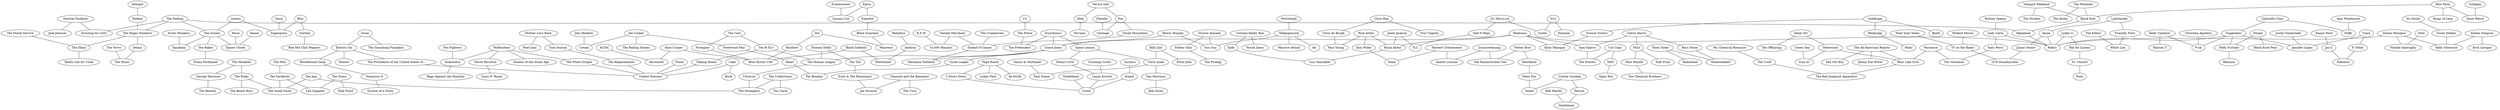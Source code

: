 strict graph layer0 {
	graph [name=layer0];
	node [label="\N"];
	1006	[label=Interpol,
		level=1,
		weight=1087041.0];
	700	[label=Elefant,
		weight=130503.0];
	1006 -- 700	[level=1,
		weight=90.0];
	1322	[label=Madonna,
		level=1,
		weight=1223315.0];
	900	[label="Grace Jones",
		weight=133765.0];
	1322 -- 900	[level=1,
		weight=90.0];
	1604	[label="Paula Abdul",
		weight=152848.0];
	1322 -- 1604	[level=1,
		weight=90.0];
	1212	[label="Kylie Minogue",
		weight=780058.0];
	1322 -- 1212	[level=1,
		weight=90.0];
	1747	[label=Robyn,
		weight=309001.0];
	1322 -- 1747	[level=1,
		weight=90.0];
	1785	[label="Sam Sparro",
		weight=156086.0];
	1322 -- 1785	[level=1,
		weight=90.0];
	12	[label="2raumwohnung",
		weight=163349.0];
	2561	[label="Die Fantastischen Vier",
		weight=171131.0];
	12 -- 2561	[level=1,
		weight=70.0];
	130	[label="Annett Louisan",
		weight=100586.0];
	12 -- 130	[level=1,
		weight=90.0];
	2492	[label=Zwan,
		weight=123351.0];
	698	[label="Electric Six",
		weight=228070.0];
	2492 -- 698	[level=1,
		weight=90.0];
	2246	[label="The Smashing Pumpkins",
		level=1,
		weight=1310591.0];
	2492 -- 2246	[level=1,
		weight=90.0];
	1862	[label="Siouxsie and the Banshees",
		weight=340087.0];
	2105	[label="The Cure",
		level=1,
		weight=1344110.0];
	1862 -- 2105	[level=1,
		weight=90.0];
	1127	[label="Joy Division",
		weight=764356.0];
	1862 -- 1127	[level=1,
		weight=90.0];
	735	[label=Epica,
		weight=214512.0];
	1217	[label="Lacuna Coil",
		weight=405918.0];
	735 -- 1217	[level=1,
		weight=90.0];
	1149	[label=Kamelot,
		weight=216233.0];
	735 -- 1149	[level=1,
		weight=90.0];
	749	[label=Eurythmics,
		weight=537321.0];
	132	[label="Annie Lennox",
		weight=363635.0];
	749 -- 132	[level=1,
		weight=90.0];
	749 -- 900	[level=1,
		weight=90.0];
	2218	[label="The Pretenders",
		weight=369737.0];
	749 -- 2218	[level=1,
		weight=90.0];
	307	[label=Blur,
		level=1,
		weight=1219073.0];
	1986	[label=Supergrass,
		weight=485340.0];
	307 -- 1986	[level=1,
		weight=90.0];
	898	[label=Gorillaz,
		level=1,
		weight=1361575.0];
	307 -- 898	[level=1,
		weight=90.0];
	1864	[label="Sir Mix-A-Lot",
		weight=124522.0];
	1781	[label="Salt-N-Pepa",
		weight=148809.0];
	1864 -- 1781	[level=1,
		weight=90.0];
	494	[label=Coolio,
		weight=222397.0];
	1864 -- 494	[level=1,
		weight=90.0];
	2042	[label="The All-American Rejects",
		weight=756405.0];
	1074	[label="Jimmy Eat World",
		level=1,
		weight=936209.0];
	2042 -- 1074	[level=1,
		weight=90.0];
	339	[label="Boys Like Girls",
		weight=282131.0];
	2042 -- 339	[level=1,
		weight=90.0];
	769	[label="Fall Out Boy",
		level=1,
		weight=1033148.0];
	2042 -- 769	[level=1,
		weight=90.0];
	2309	[label="Thom Yorke",
		weight=371639.0];
	1686	[label=Radiohead,
		level=1,
		weight=2082607.0];
	2309 -- 1686	[level=1,
		weight=90.0];
	1442	[label=Modeselektor,
		weight=137860.0];
	2309 -- 1442	[level=1,
		weight=50.0];
	1173	[label="Kelly Clarkson",
		weight=841862.0];
	1349	[label="Maroon 5",
		level=1,
		weight=1083002.0];
	1173 -- 1349	[level=1,
		weight=90.0];
	1581	[label="P!nk",
		weight=293683.0];
	1173 -- 1581	[level=1,
		weight=90.0];
	2217	[label="The Presidents of the United States of...",
		weight=346805.0];
	698 -- 2217	[level=1,
		weight=90.0];
	297	[label="Bloodhound Gang",
		weight=707193.0];
	698 -- 297	[level=1,
		weight=90.0];
	2435	[label=Weezer,
		level=1,
		weight=1317716.0];
	698 -- 2435	[level=1,
		weight=90.0];
	455	[label="Chris Rea",
		weight=230694.0];
	453	[label="Chris de Burgh",
		weight=194755.0];
	455 -- 453	[level=1,
		weight=90.0];
	739	[label="Eric Clapton",
		level=1,
		weight=989627.0];
	455 -- 739	[level=1,
		weight=90.0];
	1724	[label="Rick Astley",
		weight=161729.0];
	1191	[label="Kim Wilde",
		weight=234301.0];
	1724 -- 1191	[level=1,
		weight=90.0];
	1724 -- 1604	[level=1,
		weight=90.0];
	1613	[label="Paul Young",
		weight=119969.0];
	1724 -- 1613	[level=1,
		weight=90.0];
	358	[label="Britney Spears",
		level=1,
		weight=1022718.0];
	1218	[label="Lady GaGa",
		weight=461534.0];
	358 -- 1218	[level=1,
		weight=90.0];
	152	[label="Arctic Monkeys",
		level=1,
		weight=1120718.0];
	1153	[label=Kasabian,
		weight=813145.0];
	152 -- 1153	[level=1,
		weight=90.0];
	496	[label="Corinne Bailey Rae",
		weight=468718.0];
	1776	[label=Sade,
		weight=468517.0];
	496 -- 1776	[level=1,
		weight=90.0];
	1541	[label="Norah Jones",
		level=1,
		weight=904642.0];
	496 -- 1541	[level=1,
		weight=90.0];
	107	[label="Amy Winehouse",
		level=1,
		weight=1006978.0];
	666	[label=Duffy,
		weight=515263.0];
	107 -- 666	[level=1,
		weight=90.0];
	1657	[label=Portishead,
		level=1,
		weight=1005250.0];
	2014	[label=Télépopmusik,
		weight=477590.0];
	1657 -- 2014	[level=1,
		weight=90.0];
	1071	[label="Jimi Hendrix",
		level=1,
		weight=1088057.0];
	506	[label=Cream,
		weight=651068.0];
	1071 -- 506	[level=1,
		weight=90.0];
	613	[label=Dio,
		weight=324642.0];
	1690	[label=Rainbow,
		weight=309223.0];
	613 -- 1690	[level=1,
		weight=90.0];
	1335	[label=Manowar,
		weight=287888.0];
	613 -- 1335	[level=1,
		weight=90.0];
	1855	[label="Simon & Garfunkel",
		level=1,
		weight=945402.0];
	1610	[label="Paul Simon",
		weight=432872.0];
	1855 -- 1610	[level=1,
		weight=90.0];
	1396	[label=Metallica,
		level=1,
		weight=1334527.0];
	136	[label=Anthrax,
		weight=310236.0];
	1396 -- 136	[level=1,
		weight=90.0];
	2393	[label="Vampire Weekend",
		weight=407130.0];
	2260	[label="The Strokes",
		level=1,
		weight=1231044.0];
	2393 -- 2260	[level=1,
		weight=90.0];
	277	[label="Black Kids",
		weight=255363.0];
	2393 -- 277	[level=1,
		weight=90.0];
	1839	[label="Sheryl Crow",
		weight=605660.0];
	132 -- 1839	[level=1,
		weight=90.0];
	454	[label="Chris Isaak",
		weight=294773.0];
	132 -- 454	[level=1,
		weight=90.0];
	2193	[label="The Monkees",
		weight=273656.0];
	2171	[label="The Kinks",
		weight=815953.0];
	2193 -- 2171	[level=1,
		weight=90.0];
	861	[label="George Harrison",
		weight=399119.0];
	2193 -- 861	[level=1,
		weight=90.0];
	1704	[label="Róisín Murphy",
		weight=218622.0];
	1704 -- 900	[level=1,
		weight=90.0];
	919	[label="Gus Gus",
		weight=250162.0];
	1704 -- 919	[level=1,
		weight=90.0];
	1219	[label=Ladyhawke,
		weight=189872.0];
	131	[label=Annie,
		weight=259435.0];
	1219 -- 131	[level=1,
		weight=90.0];
	826	[label="Friendly Fires",
		weight=156331.0];
	1219 -- 826	[level=1,
		weight=90.0];
	1000	[label=Incubus,
		level=1,
		weight=1214650.0];
	1934	[label=Staind,
		weight=597418.0];
	1000 -- 1934	[level=1,
		weight=90.0];
	523	[label="Cyndi Lauper",
		weight=518039.0];
	900 -- 523	[level=1,
		weight=90.0];
	2160	[label="The Human League",
		weight=296795.0];
	900 -- 2160	[level=1,
		weight=90.0];
	1342	[label="Marianne Faithfull",
		weight=133106.0];
	900 -- 1342	[level=1,
		weight=90.0];
	1248	[label="Lenny Kravitz",
		weight=800370.0];
	1839 -- 1248	[level=1,
		weight=90.0];
	2563	[label="Fettes Brot",
		weight=168376.0];
	2558	[label=Deichkind,
		weight=145280.0];
	2563 -- 2558	[level=1,
		weight=90.0];
	2563 -- 2561	[level=1,
		weight=90.0];
	1538	[label="No Doubt",
		level=1,
		weight=910959.0];
	921	[label="Gwen Stefani",
		weight=827112.0];
	1538 -- 921	[level=1,
		weight=90.0];
	2330	[label=TLC,
		weight=333436.0];
	1781 -- 2330	[level=1,
		weight=90.0];
	2186	[label="The Magic Numbers",
		weight=311402.0];
	700 -- 2186	[level=1,
		weight=90.0];
	1084	[label="Joe Cocker",
		weight=419628.0];
	798	[label="Fleetwood Mac",
		weight=675635.0];
	1084 -- 798	[level=1,
		weight=90.0];
	2237	[label="The Rolling Stones",
		level=1,
		weight=1461018.0];
	1084 -- 2237	[level=1,
		weight=90.0];
	1084 -- 506	[level=1,
		weight=90.0];
	951	[label="Herbert Grönemeyer",
		weight=135891.0];
	1509	[label=Nena,
		weight=228159.0];
	951 -- 1509	[level=1,
		weight=90.0];
	951 -- 130	[level=1,
		weight=90.0];
	1459	[label="Mother Love Bone",
		weight=119833.0];
	1618	[label="Pearl Jam",
		level=1,
		weight=1059832.0];
	1459 -- 1618	[level=1,
		weight=90.0];
	1909	[label="Soul Asylum",
		weight=197627.0];
	1459 -- 1909	[level=1,
		weight=90.0];
	2292	[label="The Who",
		level=1,
		weight=1115061.0];
	2296	[label="The Yardbirds",
		weight=344095.0];
	2292 -- 2296	[level=1,
		weight=90.0];
	2550	[label="Bob Marley",
		level=1,
		weight=900368.0];
	2564	[label=Gentleman,
		weight=249007.0];
	2550 -- 2564	[level=1,
		weight=90.0];
	2374	[label=U2,
		level=1,
		weight=1652408.0];
	2212	[label="The Police",
		level=1,
		weight=957227.0];
	2374 -- 2212	[level=1,
		weight=50.0];
	2215	[label="The Postal Service",
		level=1,
		weight=968206.0];
	2242	[label="The Shins",
		level=1,
		weight=1074793.0];
	2215 -- 2242	[level=1,
		weight=90.0];
	2169	[label="The Killers",
		level=1,
		weight=1820368.0];
	2442	[label="White Lies",
		weight=140157.0];
	2169 -- 2442	[level=1,
		weight=90.0];
	267	[label="Billy Joel",
		weight=666852.0];
	267 -- 454	[level=1,
		weight=90.0];
	710	[label="Elton John",
		level=1,
		weight=946440.0];
	267 -- 710	[level=1,
		weight=90.0];
	2293	[label="The Wombats",
		weight=261401.0];
	2293 -- 277	[level=1,
		weight=90.0];
	2175	[label="The Kooks",
		level=1,
		weight=943840.0];
	2293 -- 2175	[level=1,
		weight=90.0];
	2281	[label="The Verve",
		level=1,
		weight=923596.0];
	2196	[label="The Music",
		weight=190820.0];
	2281 -- 2196	[level=1,
		weight=90.0];
	2416	[label="Violent Femmes",
		weight=391223.0];
	2217 -- 2416	[level=1,
		weight=90.0];
	2555	[label="Culcha Candela",
		weight=109017.0];
	2575	[label=Patrice,
		weight=172706.0];
	2555 -- 2575	[level=1,
		weight=90.0];
	2579	[label=Seeed,
		weight=205510.0];
	2555 -- 2579	[level=1,
		weight=90.0];
	1484	[label="My Chemical Romance",
		level=1,
		weight=928094.0];
	2277	[label="The Used",
		weight=533923.0];
	1484 -- 2277	[level=1,
		weight=90.0];
	943	[label=Heart,
		weight=330911.0];
	798 -- 943	[level=1,
		weight=90.0];
	293	[label="Bloc Party",
		level=1,
		weight=1280409.0];
	293 -- 277	[level=1,
		weight=90.0];
	1891	[label="Snow Patrol",
		level=1,
		weight=1324962.0];
	293 -- 1891	[level=1,
		weight=90.0];
	1194	[label="Kings of Leon",
		level=1,
		weight=948535.0];
	293 -- 1194	[level=1,
		weight=90.0];
	1191 -- 1509	[level=1,
		weight=90.0];
	2132	[label="The Feeling",
		weight=291405.0];
	2132 -- 2186	[level=1,
		weight=90.0];
	2300	[label="The Zutons",
		weight=418529.0];
	2132 -- 2300	[level=1,
		weight=90.0];
	1811	[label="Scouting for Girls",
		weight=152036.0];
	2132 -- 1811	[level=1,
		weight=90.0];
	87	[label=Alphabeat,
		weight=204174.0];
	2132 -- 87	[level=1,
		weight=90.0];
	1311	[label="Lykke Li",
		weight=217002.0];
	215	[label="Bat for Lashes",
		weight=311687.0];
	1311 -- 215	[level=1,
		weight=90.0];
	1311 -- 1747	[level=1,
		weight=90.0];
	808	[label="Foo Fighters",
		level=1,
		weight=1524991.0];
	182	[label=Audioslave,
		level=1,
		weight=948102.0];
	808 -- 182	[level=1,
		weight=90.0];
	2576	[label="Peter Fox",
		weight=100618.0];
	2558 -- 2576	[level=1,
		weight=90.0];
	2460	[label=Wolfmother,
		weight=498765.0];
	2405	[label="Velvet Revolver",
		weight=423957.0];
	2460 -- 2405	[level=1,
		weight=70.0];
	2460 -- 182	[level=1,
		weight=90.0];
	1681	[label="Queens of the Stone Age",
		level=1,
		weight=999056.0];
	2460 -- 1681	[level=1,
		weight=90.0];
	2291	[label="The White Stripes",
		level=1,
		weight=1242635.0];
	2460 -- 2291	[level=1,
		weight=90.0];
	1151	[label="Kanye West",
		level=1,
		weight=1023445.0];
	1047	[label="Jay-Z",
		weight=638981.0];
	1151 -- 1047	[level=1,
		weight=90.0];
	301	[label="Blue Öyster Cult",
		weight=371161.0];
	1690 -- 301	[level=1,
		weight=90.0];
	1591	[label="Papa Roach",
		weight=780535.0];
	1201	[label="Ko\:042fn",
		level=1,
		weight=918247.0];
	1591 -- 1201	[level=1,
		weight=90.0];
	17	[label="3 Doors Down",
		level=1,
		weight=949527.0];
	1591 -- 17	[level=1,
		weight=90.0];
	1266	[label="Linkin Park",
		level=1,
		weight=1361417.0];
	1591 -- 1266	[level=1,
		weight=90.0];
	2410	[label="Veruca Salt",
		weight=124495.0];
	1653	[label=Poe,
		weight=170106.0];
	2410 -- 1653	[level=1,
		weight=90.0];
	963	[label=Hole,
		weight=360592.0];
	2410 -- 963	[level=1,
		weight=90.0];
	1443	[label="Modest Mouse",
		level=1,
		weight=1082498.0];
	2369	[label="TV on the Radio",
		weight=590113.0];
	1443 -- 2369	[level=1,
		weight=90.0];
	2086	[label="The Cars",
		weight=338676.0];
	810	[label=Foreigner,
		weight=450712.0];
	2086 -- 810	[level=1,
		weight=90.0];
	2054	[label="The B-52's",
		weight=307010.0];
	2086 -- 2054	[level=1,
		weight=90.0];
	520	[label="Cut Copy",
		weight=416442.0];
	1313	[label=M83,
		weight=493679.0];
	520 -- 1313	[level=1,
		weight=90.0];
	2216	[label="The Presets",
		weight=259093.0];
	520 -- 2216	[level=1,
		weight=90.0];
	2402	[label="Van Morrison",
		weight=650090.0];
	454 -- 2402	[level=1,
		weight=90.0];
	454 -- 1610	[level=1,
		weight=90.0];
	2163	[label="The Jam",
		weight=316470.0];
	2245	[label="The Small Faces",
		weight=166836.0];
	2163 -- 2245	[level=1,
		weight=90.0];
	2258	[label="The Stranglers",
		weight=307861.0];
	2163 -- 2258	[level=1,
		weight=90.0];
	2306	[label="Thomas Dolby",
		weight=109388.0];
	2268	[label="The The",
		weight=107605.0];
	2306 -- 2268	[level=1,
		weight=90.0];
	2306 -- 2160	[level=1,
		weight=90.0];
	583	[label=Delays,
		weight=163965.0];
	2186 -- 583	[level=1,
		weight=90.0];
	2186 -- 2242	[level=1,
		weight=90.0];
	782	[label=Fergie,
		weight=624584.0];
	275	[label="Black Eyed Peas",
		level=1,
		weight=957174.0];
	782 -- 275	[level=1,
		weight=90.0];
	1508	[label="Nelly Furtado",
		level=1,
		weight=1092709.0];
	782 -- 1508	[level=1,
		weight=90.0];
	583 -- 2196	[level=1,
		weight=90.0];
	164	[label="Ashlee Simpson",
		weight=469115.0];
	191	[label="Avril Lavigne",
		level=1,
		weight=1025037.0];
	164 -- 191	[level=1,
		weight=90.0];
	1174	[label="Kelly Osbourne",
		weight=114804.0];
	164 -- 1174	[level=1,
		weight=90.0];
	1593	[label=Paramore,
		weight=596805.0];
	2280	[label="The Veronicas",
		weight=247943.0];
	1593 -- 2280	[level=1,
		weight=90.0];
	1593 -- 339	[level=1,
		weight=90.0];
	461	[label=Ciara,
		weight=405789.0];
	1615	[label="P. Diddy",
		weight=162745.0];
	461 -- 1615	[level=1,
		weight=90.0];
	1058	[label="Jennifer Lopez",
		weight=570845.0];
	461 -- 1058	[level=1,
		weight=90.0];
	387	[label=Cake,
		weight=742723.0];
	227	[label=Beck,
		level=1,
		weight=1362673.0];
	387 -- 227	[level=1,
		weight=90.0];
	387 -- 2416	[level=1,
		weight=90.0];
	281	[label="Black Sabbath",
		weight=875812.0];
	281 -- 301	[level=1,
		weight=90.0];
	1458	[label=Motörhead,
		weight=536711.0];
	281 -- 1458	[level=1,
		weight=90.0];
	1849	[label="Sigur Rós",
		level=1,
		weight=941380.0];
	1313 -- 1849	[level=1,
		weight=90.0];
	1164	[label="Katy Perry",
		weight=573653.0];
	1218 -- 1164	[level=1,
		weight=90.0];
	1218 -- 1747	[level=1,
		weight=90.0];
	679	[label="Echo & The Bunnymen",
		weight=401082.0];
	2268 -- 679	[level=1,
		weight=90.0];
	1039	[label="Janet Jackson",
		weight=474302.0];
	1039 -- 1604	[level=1,
		weight=90.0];
	1039 -- 2330	[level=1,
		weight=90.0];
	312	[label="Bob Dylan",
		level=1,
		weight=1228317.0];
	2402 -- 312	[level=1,
		weight=90.0];
	1598	[label="Pat Benatar",
		weight=254208.0];
	523 -- 1598	[level=1,
		weight=90.0];
	1551	[label=Oasis,
		level=1,
		weight=1593442.0];
	1551 -- 1986	[level=1,
		weight=90.0];
	1793	[label="Sarah McLachlan",
		weight=691754.0];
	1653 -- 1793	[level=1,
		weight=90.0];
	851	[label=Garbage,
		weight=824282.0];
	1653 -- 851	[level=1,
		weight=90.0];
	1273	[label="Lisa Stansfield",
		weight=144714.0];
	1776 -- 1273	[level=1,
		weight=90.0];
	751	[label=Evanescence,
		level=1,
		weight=1024587.0];
	751 -- 1217	[level=1,
		weight=90.0];
	810 -- 301	[level=1,
		weight=90.0];
	909	[label="Groove Armada",
		weight=691987.0];
	771	[label="Fatboy Slim",
		weight=864764.0];
	909 -- 771	[level=1,
		weight=90.0];
	909 -- 919	[level=1,
		weight=90.0];
	290	[label="blink-182",
		level=1,
		weight=1110300.0];
	2478	[label=Yellowcard,
		weight=638817.0];
	290 -- 2478	[level=1,
		weight=90.0];
	2201	[label="The Offspring",
		level=1,
		weight=1081707.0];
	290 -- 2201	[level=1,
		weight=90.0];
	943 -- 1598	[level=1,
		weight=90.0];
	2212 -- 2218	[level=1,
		weight=90.0];
	906	[label="Green Day",
		level=1,
		weight=1471585.0];
	1981	[label="Sum 41",
		weight=781181.0];
	906 -- 1981	[level=1,
		weight=90.0];
	2014 -- 919	[level=1,
		weight=90.0];
	1359	[label="Massive Attack",
		level=1,
		weight=1156891.0];
	2014 -- 1359	[level=1,
		weight=90.0];
	53	[label=Air,
		level=1,
		weight=1134369.0];
	2014 -- 53	[level=1,
		weight=90.0];
	1137	[label="Junior Senior",
		weight=205844.0];
	131 -- 1137	[level=1,
		weight=90.0];
	131 -- 1747	[level=1,
		weight=90.0];
	1716	[label="R.E.M.",
		level=1,
		weight=1314084.0];
	1	[label="10,000 Maniacs",
		weight=185348.0];
	1716 -- 1	[level=1,
		weight=90.0];
	2120	[label="The Doors",
		level=1,
		weight=1209838.0];
	1241	[label="Led Zeppelin",
		level=1,
		weight=1267330.0];
	2120 -- 1241	[level=1,
		weight=90.0];
	1643	[label="Pink Floyd",
		level=1,
		weight=1362391.0];
	2120 -- 1643	[level=1,
		weight=90.0];
	1164 -- 2280	[level=1,
		weight=90.0];
	2219	[label="The Prodigy",
		level=1,
		weight=929174.0];
	771 -- 2219	[level=1,
		weight=90.0];
	1143	[label="Justin Timberlake",
		level=1,
		weight=972050.0];
	1143 -- 1058	[level=1,
		weight=90.0];
	499	[label="Counting Crows",
		level=1,
		weight=898958.0];
	499 -- 1248	[level=1,
		weight=90.0];
	889	[label=Goldfrapp,
		level=1,
		weight=906439.0];
	273	[label=Björk,
		level=1,
		weight=1069174.0];
	889 -- 273	[level=1,
		weight=90.0];
	1807	[label="Scissor Sisters",
		weight=603869.0];
	889 -- 1807	[level=1,
		weight=90.0];
	1705	[label=Röyksopp,
		weight=846313.0];
	889 -- 1705	[level=1,
		weight=90.0];
	2478 -- 339	[level=1,
		weight=90.0];
	2478 -- 1981	[level=1,
		weight=90.0];
	1971	[label="St. Vincent",
		weight=146772.0];
	215 -- 1971	[level=1,
		weight=90.0];
	844	[label="Gabriella Cilmi",
		weight=229391.0];
	1977	[label=Sugababes,
		weight=580581.0];
	844 -- 1977	[level=1,
		weight=90.0];
	844 -- 666	[level=1,
		weight=90.0];
	2027	[label="Tenacious D",
		weight=688606.0];
	297 -- 2027	[level=1,
		weight=90.0];
	890	[label=Gomez,
		weight=267407.0];
	890 -- 1986	[level=1,
		weight=90.0];
	890 -- 2300	[level=1,
		weight=90.0];
	1977 -- 1508	[level=1,
		weight=90.0];
	1977 -- 1581	[level=1,
		weight=90.0];
	1977 -- 1058	[level=1,
		weight=90.0];
	1977 -- 1747	[level=1,
		weight=90.0];
	1474	[label=Muse,
		level=1,
		weight=1629255.0];
	1146	[label="Kaiser Chiefs",
		level=1,
		weight=1069671.0];
	1474 -- 1146	[level=1,
		weight=90.0];
	136 -- 1458	[level=1,
		weight=90.0];
	2575 -- 2564	[level=1,
		weight=90.0];
	2057	[label="The Beach Boys",
		level=1,
		weight=902412.0];
	2171 -- 2057	[level=1,
		weight=90.0];
	2171 -- 2245	[level=1,
		weight=90.0];
	764	[label=Fabolous,
		weight=216202.0];
	1047 -- 764	[level=1,
		weight=90.0];
	1497	[label="Natalie Merchant",
		weight=241734.0];
	1497 -- 1	[level=1,
		weight=90.0];
	1860	[label="Sinéad O'Connor",
		weight=431116.0];
	1497 -- 1860	[level=1,
		weight=90.0];
	538	[label="Dannii Minogue",
		weight=153685.0];
	538 -- 1174	[level=1,
		weight=90.0];
	1496	[label="Natalie Imbruglia",
		weight=556836.0];
	538 -- 1496	[level=1,
		weight=90.0];
	538 -- 1747	[level=1,
		weight=90.0];
	30	[label="AC/DC",
		level=1,
		weight=1092654.0];
	41	[label=Aerosmith,
		level=1,
		weight=1167673.0];
	30 -- 41	[level=1,
		weight=90.0];
	277 -- 87	[level=1,
		weight=90.0];
	1169	[label=Keane,
		level=1,
		weight=1088831.0];
	1169 -- 1146	[level=1,
		weight=90.0];
	2058	[label="The Beatles",
		level=1,
		weight=1711020.0];
	861 -- 2058	[level=1,
		weight=90.0];
	390	[label="Calvin Harris",
		weight=264959.0];
	1486	[label=Mylo,
		weight=420371.0];
	390 -- 1486	[level=1,
		weight=90.0];
	341	[label="Boys Noize",
		weight=207586.0];
	390 -- 341	[level=1,
		weight=90.0];
	390 -- 1785	[level=1,
		weight=90.0];
	525	[label=D12,
		weight=242564.0];
	525 -- 494	[level=1,
		weight=90.0];
	721	[label=Eminem,
		level=1,
		weight=956558.0];
	525 -- 721	[level=1,
		weight=90.0];
	1604 -- 1273	[level=1,
		weight=90.0];
	2225	[label="The Rakes",
		weight=415609.0];
	2300 -- 2225	[level=1,
		weight=90.0];
	2300 -- 1153	[level=1,
		weight=90.0];
	2300 -- 1146	[level=1,
		weight=90.0];
	1237	[label="LCD Soundsystem",
		weight=622881.0];
	1137 -- 1237	[level=1,
		weight=90.0];
	921 -- 1174	[level=1,
		weight=90.0];
	287	[label="Blind Guardian",
		weight=339213.0];
	1149 -- 287	[level=1,
		weight=90.0];
	1535	[label=Nirvana,
		level=1,
		weight=1686815.0];
	963 -- 1535	[level=1,
		weight=90.0];
	1646	[label=Pixies,
		level=1,
		weight=962774.0];
	1646 -- 2416	[level=1,
		weight=90.0];
	453 -- 1613	[level=1,
		weight=90.0];
	2474	[label="Yeah Yeah Yeahs",
		level=1,
		weight=991497.0];
	2474 -- 2369	[level=1,
		weight=90.0];
	916	[label="Guns N' Roses",
		level=1,
		weight=1276030.0];
	2405 -- 916	[level=1,
		weight=90.0];
	1648	[label=Placebo,
		level=1,
		weight=1310676.0];
	1648 -- 851	[level=1,
		weight=90.0];
	826 -- 2442	[level=1,
		weight=90.0];
	2054 -- 2160	[level=1,
		weight=90.0];
	2005	[label="Talking Heads",
		weight=626936.0];
	2054 -- 2005	[level=1,
		weight=90.0];
	1793 -- 1860	[level=1,
		weight=90.0];
	2231	[label="The Red Jumpsuit Apparatus",
		weight=285699.0];
	339 -- 2231	[level=1,
		weight=90.0];
	2277 -- 2231	[level=1,
		weight=90.0];
	1707	[label="Red Hot Chili Peppers",
		level=1,
		weight=1850896.0];
	898 -- 1707	[level=1,
		weight=50.0];
	456	[label="Christina Aguilera",
		level=1,
		weight=947487.0];
	456 -- 1581	[level=1,
		weight=90.0];
	1689	[label="Rage Against the Machine",
		level=1,
		weight=1145249.0];
	182 -- 1689	[level=1,
		weight=90.0];
	2380	[label=Ultravox,
		weight=196742.0];
	2160 -- 2380	[level=1,
		weight=90.0];
	2275	[label="The Undertones",
		weight=159626.0];
	2092	[label="The Clash",
		level=1,
		weight=1019250.0];
	2275 -- 2092	[level=1,
		weight=90.0];
	2275 -- 2258	[level=1,
		weight=90.0];
	2296 -- 2245	[level=1,
		weight=90.0];
	2296 -- 1241	[level=1,
		weight=90.0];
	1807 -- 1212	[level=1,
		weight=90.0];
	2232	[label="The Replacements",
		weight=153863.0];
	1909 -- 2232	[level=1,
		weight=90.0];
	780	[label=Feist,
		level=1,
		weight=913399.0];
	1971 -- 780	[level=1,
		weight=90.0];
	2101	[label="The Cranberries",
		level=1,
		weight=1000991.0];
	2101 -- 1860	[level=1,
		weight=50.0];
	72	[label="Alice Cooper",
		weight=527380.0];
	72 -- 301	[level=1,
		weight=90.0];
	72 -- 41	[level=1,
		weight=90.0];
	1517	[label="Newton Faulkner",
		weight=201563.0];
	1517 -- 1811	[level=1,
		weight=90.0];
	1018	[label="Jack Johnson",
		level=1,
		weight=1099826.0];
	1517 -- 1018	[level=1,
		weight=90.0];
	529	[label="Daft Punk",
		level=1,
		weight=1213634.0];
	1486 -- 529	[level=1,
		weight=90.0];
	1429	[label="Mint Royale",
		weight=109590.0];
	1486 -- 1429	[level=1,
		weight=90.0];
	341 -- 1442	[level=1,
		weight=90.0];
	1440	[label=Moby,
		level=1,
		weight=1277865.0];
	1705 -- 1440	[level=1,
		weight=90.0];
	287 -- 1335	[level=1,
		weight=90.0];
	604	[label=Dido,
		level=1,
		weight=957515.0];
	604 -- 1496	[level=1,
		weight=90.0];
	567	[label="Death Cab for Cutie",
		level=1,
		weight=1315656.0];
	2242 -- 567	[level=1,
		weight=90.0];
	507	[label=Creed,
		weight=566764.0];
	17 -- 507	[level=1,
		weight=90.0];
	2576 -- 2579	[level=1,
		weight=90.0];
	2000	[label="System of a Down",
		level=1,
		weight=1359713.0];
	2027 -- 2000	[level=1,
		weight=90.0];
	87 -- 1747	[level=1,
		weight=90.0];
	1860 -- 1342	[level=1,
		weight=90.0];
	2380 -- 2258	[level=1,
		weight=90.0];
	1248 -- 507	[level=1,
		weight=90.0];
	2232 -- 2416	[level=1,
		weight=90.0];
	679 -- 1127	[level=1,
		weight=90.0];
	1730	[label=Rihanna,
		level=1,
		weight=990964.0];
	1508 -- 1730	[level=1,
		weight=90.0];
	821	[label="Franz Ferdinand",
		level=1,
		weight=1483084.0];
	2225 -- 821	[level=1,
		weight=90.0];
	1524	[label=Nickelback,
		level=1,
		weight=968277.0];
	1524 -- 507	[level=1,
		weight=90.0];
	2005 -- 2416	[level=1,
		weight=90.0];
	484	[label=Coldplay,
		level=1,
		weight=2251030.0];
	484 -- 1891	[level=1,
		weight=90.0];
	1934 -- 507	[level=1,
		weight=90.0];
	2088	[label="The Chemical Brothers",
		level=1,
		weight=1033623.0];
	1429 -- 2088	[level=1,
		weight=90.0];
	1615 -- 764	[level=1,
		weight=90.0];
	2291 -- 2416	[level=1,
		weight=90.0];
	2369 -- 1237	[level=1,
		weight=90.0];
	1785 -- 2216	[level=1,
		weight=90.0];
}
